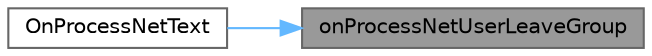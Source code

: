 digraph "onProcessNetUserLeaveGroup"
{
 // LATEX_PDF_SIZE
  bgcolor="transparent";
  edge [fontname=Helvetica,fontsize=10,labelfontname=Helvetica,labelfontsize=10];
  node [fontname=Helvetica,fontsize=10,shape=box,height=0.2,width=0.4];
  rankdir="RL";
  Node1 [id="Node000001",label="onProcessNetUserLeaveGroup",height=0.2,width=0.4,color="gray40", fillcolor="grey60", style="filled", fontcolor="black",tooltip="处理离开群消息"];
  Node1 -> Node2 [id="edge1_Node000001_Node000002",dir="back",color="steelblue1",style="solid",tooltip=" "];
  Node2 [id="Node000002",label="OnProcessNetText",height=0.2,width=0.4,color="grey40", fillcolor="white", style="filled",URL="$classcchatserver.html#a2122f43bc76cad23f89fc7d696f6c2e2",tooltip="处理网络字符串消息"];
}
